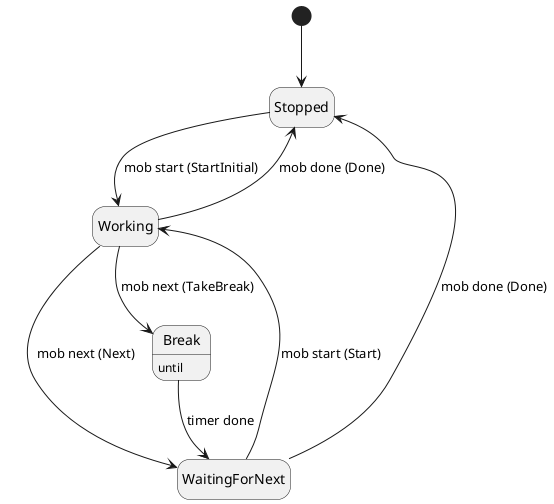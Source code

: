 
@startuml

[*] --> Stopped
hide empty description
Stopped --> Working: mob start (StartInitial)
Working --> WaitingForNext: mob next (Next)
Working --> Break: mob next (TakeBreak)
Break: until
Break --> WaitingForNext: timer done
WaitingForNext --> Stopped: mob done (Done)
WaitingForNext --> Working: mob start (Start)
Working --> Stopped: mob done (Done)
@enduml
